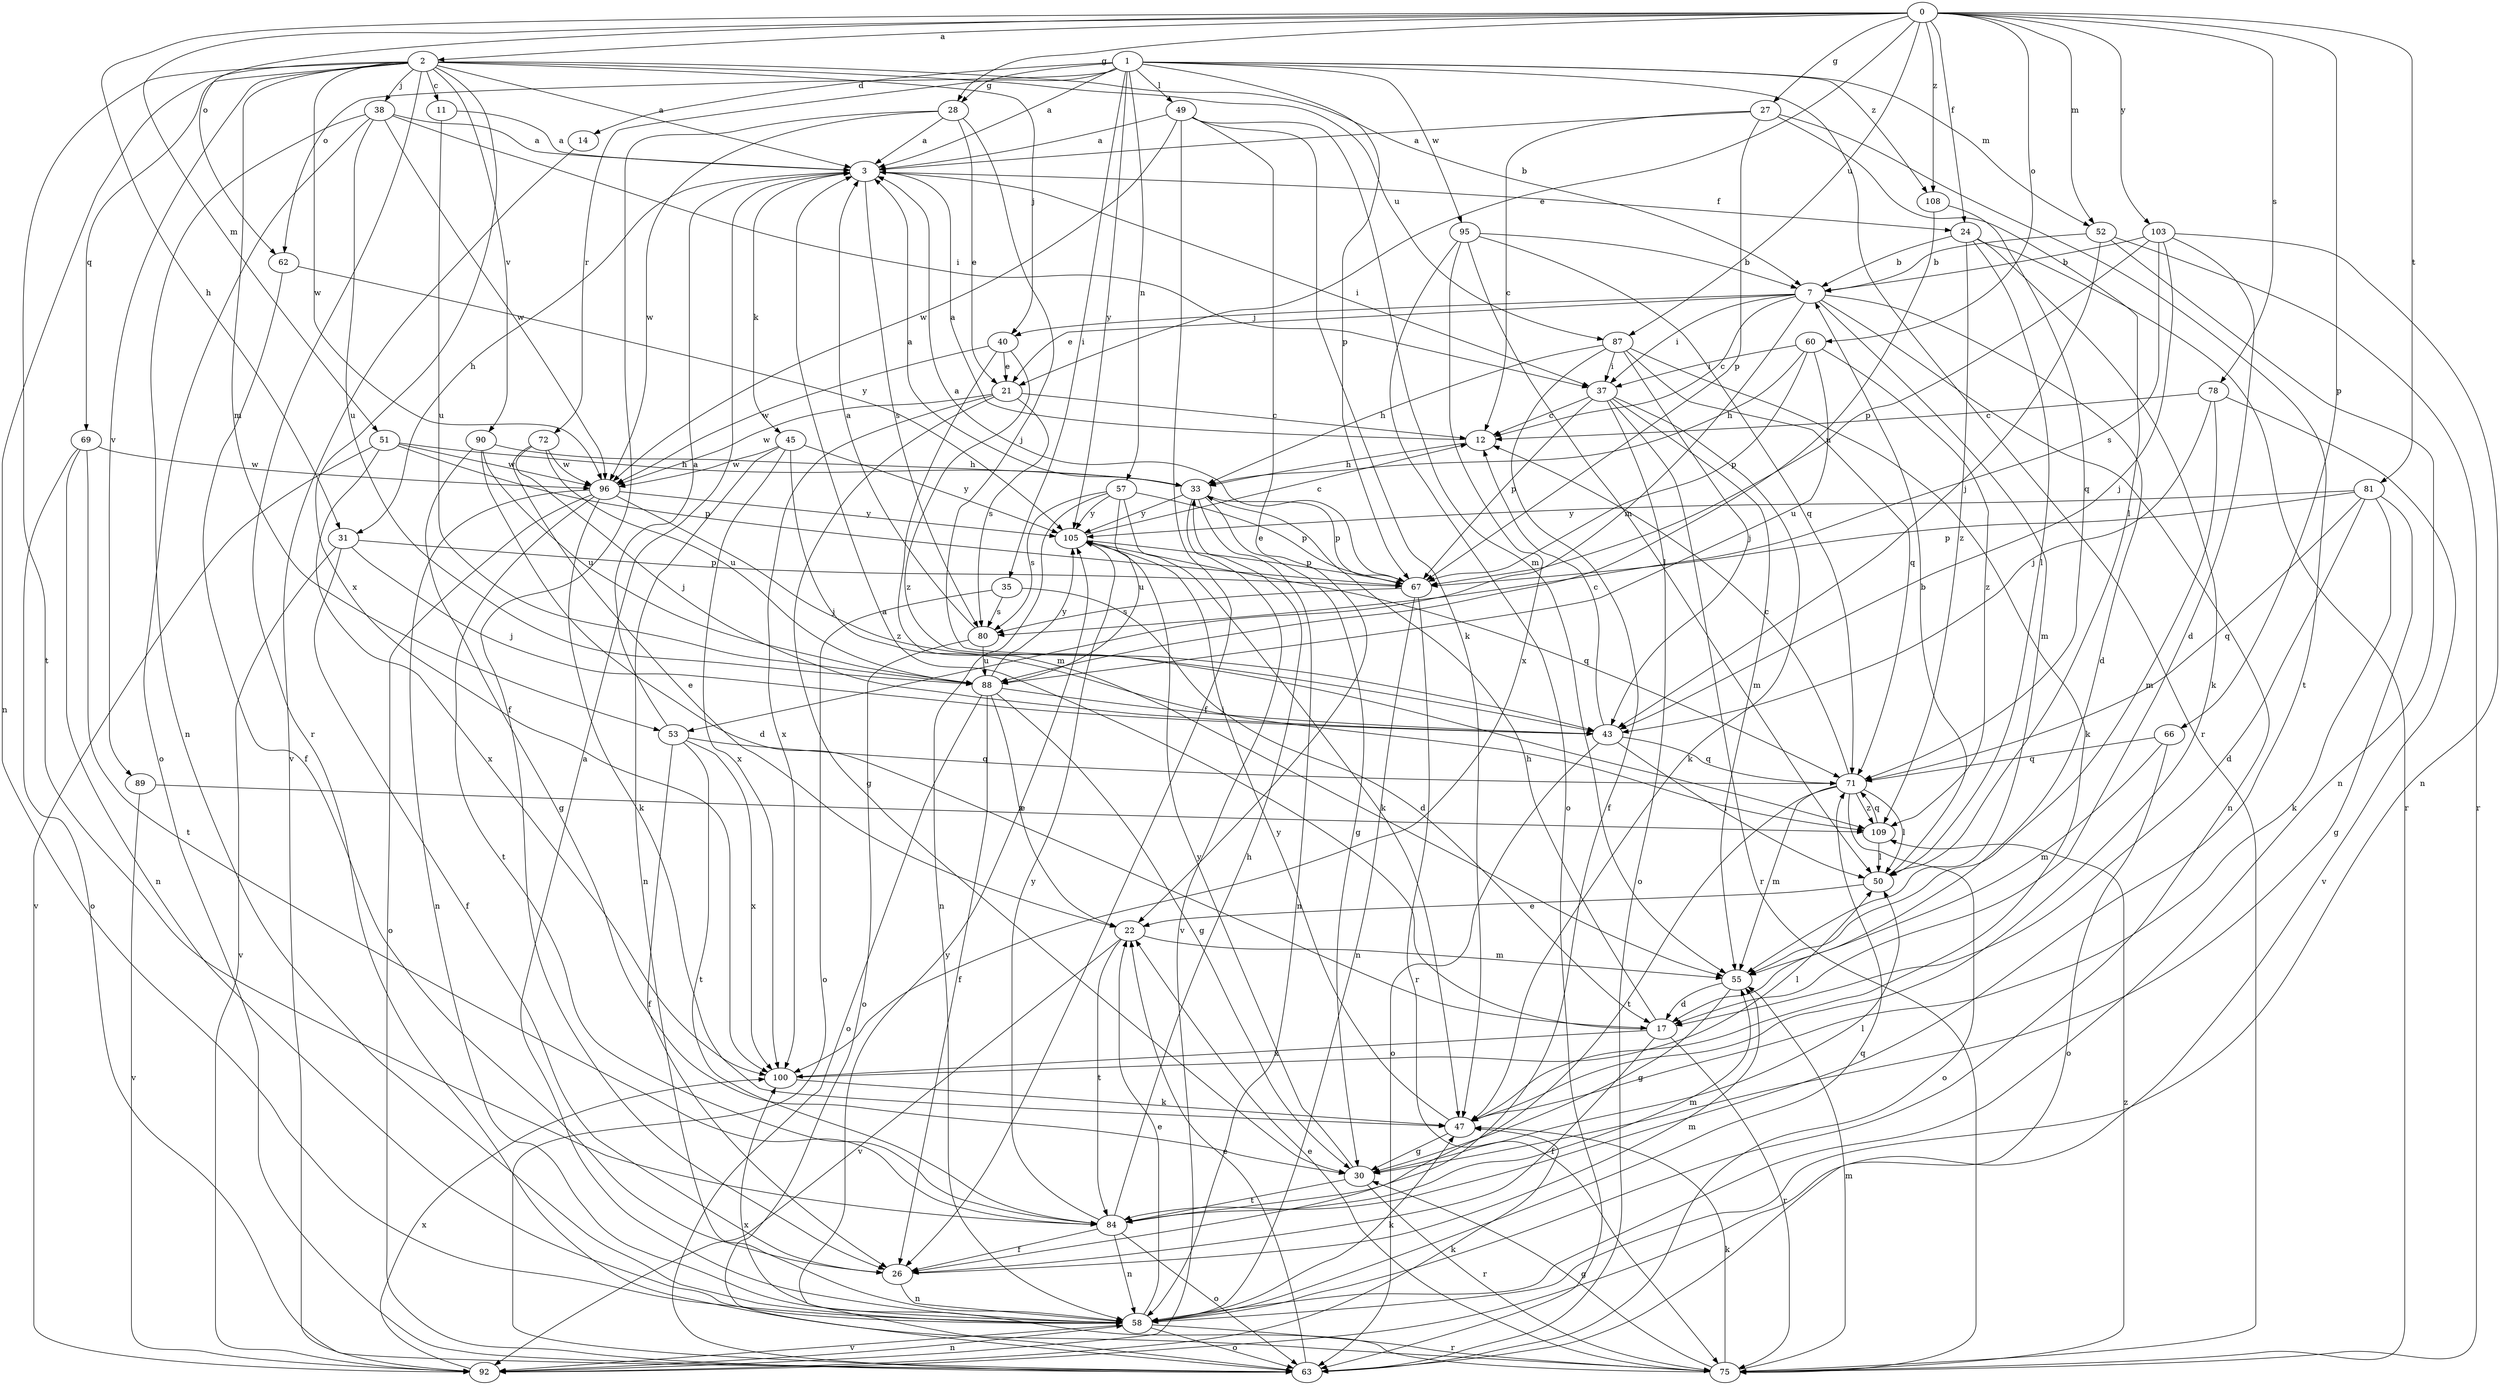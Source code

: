 strict digraph  {
0;
1;
2;
3;
7;
11;
12;
14;
17;
21;
22;
24;
26;
27;
28;
30;
31;
33;
35;
37;
38;
40;
43;
45;
47;
49;
50;
51;
52;
53;
55;
57;
58;
60;
62;
63;
66;
67;
69;
71;
72;
75;
78;
80;
81;
84;
87;
88;
89;
90;
92;
95;
96;
100;
103;
105;
108;
109;
0 -> 2  [label=a];
0 -> 21  [label=e];
0 -> 24  [label=f];
0 -> 27  [label=g];
0 -> 28  [label=g];
0 -> 31  [label=h];
0 -> 51  [label=m];
0 -> 52  [label=m];
0 -> 60  [label=o];
0 -> 62  [label=o];
0 -> 66  [label=p];
0 -> 78  [label=s];
0 -> 81  [label=t];
0 -> 87  [label=u];
0 -> 103  [label=y];
0 -> 108  [label=z];
1 -> 3  [label=a];
1 -> 14  [label=d];
1 -> 28  [label=g];
1 -> 35  [label=i];
1 -> 49  [label=l];
1 -> 52  [label=m];
1 -> 57  [label=n];
1 -> 62  [label=o];
1 -> 67  [label=p];
1 -> 72  [label=r];
1 -> 75  [label=r];
1 -> 95  [label=w];
1 -> 105  [label=y];
1 -> 108  [label=z];
2 -> 3  [label=a];
2 -> 7  [label=b];
2 -> 11  [label=c];
2 -> 38  [label=j];
2 -> 40  [label=j];
2 -> 53  [label=m];
2 -> 58  [label=n];
2 -> 69  [label=q];
2 -> 75  [label=r];
2 -> 84  [label=t];
2 -> 87  [label=u];
2 -> 89  [label=v];
2 -> 90  [label=v];
2 -> 96  [label=w];
2 -> 100  [label=x];
3 -> 24  [label=f];
3 -> 31  [label=h];
3 -> 37  [label=i];
3 -> 45  [label=k];
3 -> 80  [label=s];
7 -> 12  [label=c];
7 -> 17  [label=d];
7 -> 21  [label=e];
7 -> 37  [label=i];
7 -> 40  [label=j];
7 -> 53  [label=m];
7 -> 55  [label=m];
7 -> 58  [label=n];
11 -> 3  [label=a];
11 -> 88  [label=u];
12 -> 3  [label=a];
12 -> 33  [label=h];
14 -> 92  [label=v];
17 -> 3  [label=a];
17 -> 26  [label=f];
17 -> 33  [label=h];
17 -> 75  [label=r];
17 -> 100  [label=x];
21 -> 12  [label=c];
21 -> 30  [label=g];
21 -> 80  [label=s];
21 -> 96  [label=w];
21 -> 100  [label=x];
22 -> 55  [label=m];
22 -> 84  [label=t];
22 -> 92  [label=v];
24 -> 7  [label=b];
24 -> 47  [label=k];
24 -> 50  [label=l];
24 -> 75  [label=r];
24 -> 109  [label=z];
26 -> 55  [label=m];
26 -> 58  [label=n];
27 -> 3  [label=a];
27 -> 12  [label=c];
27 -> 50  [label=l];
27 -> 67  [label=p];
27 -> 84  [label=t];
28 -> 3  [label=a];
28 -> 21  [label=e];
28 -> 26  [label=f];
28 -> 43  [label=j];
28 -> 96  [label=w];
30 -> 50  [label=l];
30 -> 75  [label=r];
30 -> 84  [label=t];
30 -> 105  [label=y];
31 -> 26  [label=f];
31 -> 43  [label=j];
31 -> 67  [label=p];
31 -> 92  [label=v];
33 -> 3  [label=a];
33 -> 30  [label=g];
33 -> 58  [label=n];
33 -> 67  [label=p];
33 -> 92  [label=v];
33 -> 105  [label=y];
35 -> 17  [label=d];
35 -> 63  [label=o];
35 -> 80  [label=s];
37 -> 12  [label=c];
37 -> 47  [label=k];
37 -> 55  [label=m];
37 -> 63  [label=o];
37 -> 67  [label=p];
37 -> 75  [label=r];
38 -> 3  [label=a];
38 -> 37  [label=i];
38 -> 58  [label=n];
38 -> 63  [label=o];
38 -> 88  [label=u];
38 -> 96  [label=w];
40 -> 21  [label=e];
40 -> 55  [label=m];
40 -> 96  [label=w];
40 -> 109  [label=z];
43 -> 12  [label=c];
43 -> 50  [label=l];
43 -> 63  [label=o];
43 -> 71  [label=q];
45 -> 58  [label=n];
45 -> 96  [label=w];
45 -> 100  [label=x];
45 -> 105  [label=y];
45 -> 109  [label=z];
47 -> 30  [label=g];
47 -> 105  [label=y];
49 -> 3  [label=a];
49 -> 22  [label=e];
49 -> 26  [label=f];
49 -> 47  [label=k];
49 -> 55  [label=m];
49 -> 96  [label=w];
50 -> 7  [label=b];
50 -> 22  [label=e];
51 -> 33  [label=h];
51 -> 67  [label=p];
51 -> 92  [label=v];
51 -> 96  [label=w];
51 -> 100  [label=x];
52 -> 7  [label=b];
52 -> 43  [label=j];
52 -> 58  [label=n];
52 -> 75  [label=r];
53 -> 3  [label=a];
53 -> 26  [label=f];
53 -> 71  [label=q];
53 -> 84  [label=t];
53 -> 100  [label=x];
55 -> 17  [label=d];
55 -> 30  [label=g];
57 -> 47  [label=k];
57 -> 58  [label=n];
57 -> 67  [label=p];
57 -> 80  [label=s];
57 -> 88  [label=u];
57 -> 105  [label=y];
58 -> 3  [label=a];
58 -> 22  [label=e];
58 -> 47  [label=k];
58 -> 63  [label=o];
58 -> 71  [label=q];
58 -> 75  [label=r];
58 -> 92  [label=v];
60 -> 33  [label=h];
60 -> 37  [label=i];
60 -> 67  [label=p];
60 -> 88  [label=u];
60 -> 109  [label=z];
62 -> 26  [label=f];
62 -> 105  [label=y];
63 -> 22  [label=e];
63 -> 105  [label=y];
66 -> 55  [label=m];
66 -> 63  [label=o];
66 -> 71  [label=q];
67 -> 3  [label=a];
67 -> 58  [label=n];
67 -> 75  [label=r];
67 -> 80  [label=s];
69 -> 58  [label=n];
69 -> 63  [label=o];
69 -> 84  [label=t];
69 -> 96  [label=w];
71 -> 12  [label=c];
71 -> 50  [label=l];
71 -> 55  [label=m];
71 -> 63  [label=o];
71 -> 84  [label=t];
71 -> 109  [label=z];
72 -> 22  [label=e];
72 -> 43  [label=j];
72 -> 88  [label=u];
72 -> 96  [label=w];
75 -> 22  [label=e];
75 -> 30  [label=g];
75 -> 47  [label=k];
75 -> 55  [label=m];
75 -> 100  [label=x];
75 -> 109  [label=z];
78 -> 12  [label=c];
78 -> 43  [label=j];
78 -> 55  [label=m];
78 -> 92  [label=v];
80 -> 3  [label=a];
80 -> 63  [label=o];
80 -> 88  [label=u];
81 -> 17  [label=d];
81 -> 30  [label=g];
81 -> 47  [label=k];
81 -> 67  [label=p];
81 -> 71  [label=q];
81 -> 105  [label=y];
84 -> 26  [label=f];
84 -> 33  [label=h];
84 -> 55  [label=m];
84 -> 58  [label=n];
84 -> 63  [label=o];
84 -> 105  [label=y];
87 -> 26  [label=f];
87 -> 33  [label=h];
87 -> 37  [label=i];
87 -> 43  [label=j];
87 -> 47  [label=k];
87 -> 71  [label=q];
88 -> 22  [label=e];
88 -> 26  [label=f];
88 -> 30  [label=g];
88 -> 43  [label=j];
88 -> 63  [label=o];
88 -> 105  [label=y];
89 -> 92  [label=v];
89 -> 109  [label=z];
90 -> 17  [label=d];
90 -> 30  [label=g];
90 -> 33  [label=h];
90 -> 88  [label=u];
92 -> 47  [label=k];
92 -> 58  [label=n];
92 -> 100  [label=x];
95 -> 7  [label=b];
95 -> 50  [label=l];
95 -> 63  [label=o];
95 -> 71  [label=q];
95 -> 100  [label=x];
96 -> 43  [label=j];
96 -> 47  [label=k];
96 -> 58  [label=n];
96 -> 63  [label=o];
96 -> 84  [label=t];
96 -> 105  [label=y];
100 -> 47  [label=k];
100 -> 50  [label=l];
103 -> 7  [label=b];
103 -> 17  [label=d];
103 -> 43  [label=j];
103 -> 58  [label=n];
103 -> 67  [label=p];
103 -> 80  [label=s];
105 -> 12  [label=c];
105 -> 67  [label=p];
105 -> 71  [label=q];
108 -> 71  [label=q];
108 -> 88  [label=u];
109 -> 50  [label=l];
109 -> 71  [label=q];
}
